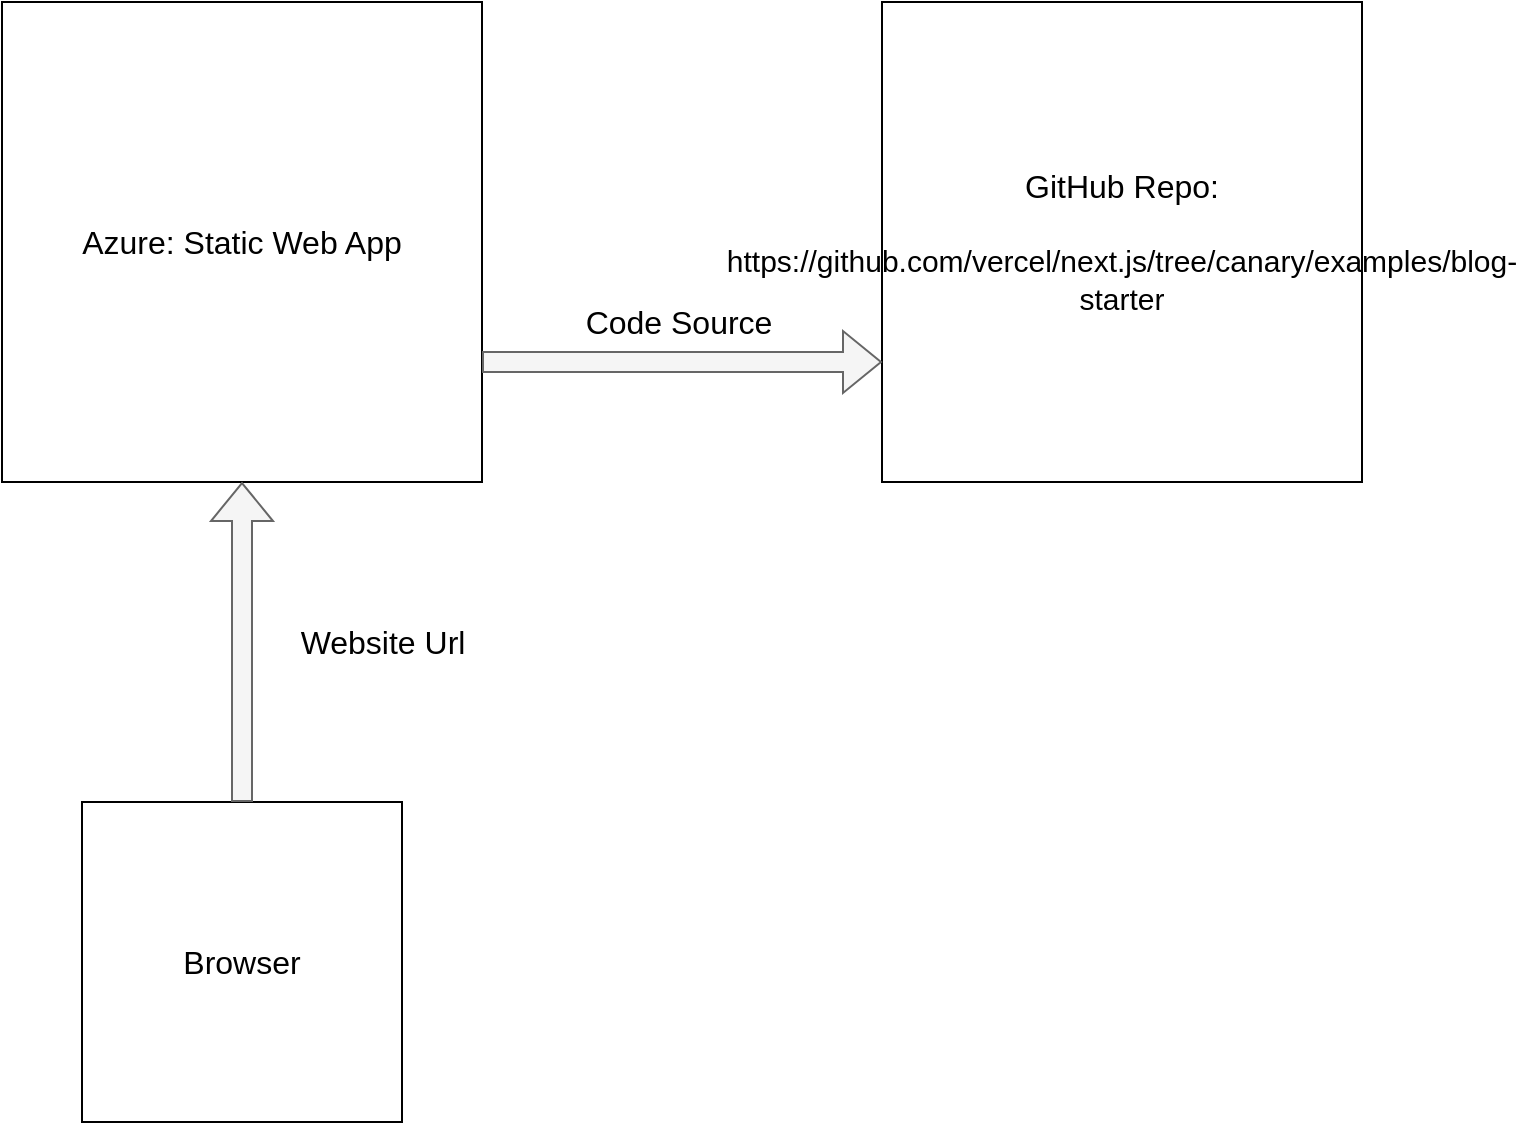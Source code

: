 <mxfile version="22.1.7" type="github">
  <diagram name="Page-1" id="rBnmELckRUywtP9ieEaV">
    <mxGraphModel dx="1242" dy="779" grid="1" gridSize="10" guides="1" tooltips="1" connect="1" arrows="1" fold="1" page="1" pageScale="1" pageWidth="850" pageHeight="1100" math="0" shadow="0">
      <root>
        <mxCell id="0" />
        <mxCell id="1" parent="0" />
        <mxCell id="fwwclfGCpDOGsLirREcR-1" value="&lt;div&gt;&lt;font style=&quot;font-size: 16px;&quot;&gt;Azure: Static Web App&lt;/font&gt;&lt;/div&gt;" style="whiteSpace=wrap;html=1;aspect=fixed;" parent="1" vertex="1">
          <mxGeometry x="80" y="80" width="240" height="240" as="geometry" />
        </mxCell>
        <mxCell id="fwwclfGCpDOGsLirREcR-2" value="&lt;div style=&quot;font-size: 16px;&quot;&gt;&lt;font style=&quot;font-size: 16px;&quot;&gt;GitHub Repo:&lt;/font&gt;&lt;/div&gt;&lt;div style=&quot;font-size: 16px;&quot;&gt;&lt;font style=&quot;font-size: 16px;&quot;&gt;&lt;br&gt;&lt;/font&gt;&lt;/div&gt;&lt;div style=&quot;font-size: 15px;&quot;&gt;&lt;font style=&quot;font-size: 15px;&quot;&gt;https://github.com/vercel/next.js/tree/canary/examples/blog-starter&lt;font style=&quot;font-size: 16px;&quot;&gt;&lt;br&gt;&lt;/font&gt;&lt;/font&gt;&lt;/div&gt;" style="whiteSpace=wrap;html=1;aspect=fixed;" parent="1" vertex="1">
          <mxGeometry x="520" y="80" width="240" height="240" as="geometry" />
        </mxCell>
        <mxCell id="fwwclfGCpDOGsLirREcR-3" value="" style="shape=flexArrow;endArrow=classic;html=1;rounded=0;entryX=0;entryY=0.75;entryDx=0;entryDy=0;exitX=1;exitY=0.75;exitDx=0;exitDy=0;fontSize=16;fillColor=#f5f5f5;strokeColor=#666666;" parent="1" source="fwwclfGCpDOGsLirREcR-1" target="fwwclfGCpDOGsLirREcR-2" edge="1">
          <mxGeometry width="50" height="50" relative="1" as="geometry">
            <mxPoint x="250" y="280" as="sourcePoint" />
            <mxPoint x="300" y="230" as="targetPoint" />
          </mxGeometry>
        </mxCell>
        <mxCell id="fwwclfGCpDOGsLirREcR-4" value="&lt;div style=&quot;font-size: 16px;&quot;&gt;Code Source&lt;/div&gt;" style="edgeLabel;html=1;align=center;verticalAlign=middle;resizable=0;points=[];" parent="fwwclfGCpDOGsLirREcR-3" vertex="1" connectable="0">
          <mxGeometry x="-0.025" y="4" relative="1" as="geometry">
            <mxPoint y="-16" as="offset" />
          </mxGeometry>
        </mxCell>
        <mxCell id="05R3qt0ysIguRO6sp1LR-1" value="&lt;font style=&quot;font-size: 16px;&quot;&gt;Browser&lt;/font&gt;" style="whiteSpace=wrap;html=1;aspect=fixed;" vertex="1" parent="1">
          <mxGeometry x="120" y="480" width="160" height="160" as="geometry" />
        </mxCell>
        <mxCell id="05R3qt0ysIguRO6sp1LR-2" value="" style="shape=flexArrow;endArrow=classic;html=1;rounded=0;entryX=0.5;entryY=1;entryDx=0;entryDy=0;exitX=0.5;exitY=0;exitDx=0;exitDy=0;fontSize=16;fillColor=#f5f5f5;strokeColor=#666666;" edge="1" parent="1" source="05R3qt0ysIguRO6sp1LR-1" target="fwwclfGCpDOGsLirREcR-1">
          <mxGeometry width="50" height="50" relative="1" as="geometry">
            <mxPoint x="100" y="400" as="sourcePoint" />
            <mxPoint x="300" y="400" as="targetPoint" />
          </mxGeometry>
        </mxCell>
        <mxCell id="05R3qt0ysIguRO6sp1LR-3" value="&lt;div&gt;&lt;font style=&quot;font-size: 16px;&quot;&gt;Website Url&lt;/font&gt;&lt;/div&gt;" style="edgeLabel;html=1;align=center;verticalAlign=middle;resizable=0;points=[];" vertex="1" connectable="0" parent="05R3qt0ysIguRO6sp1LR-2">
          <mxGeometry x="-0.025" y="4" relative="1" as="geometry">
            <mxPoint x="74" y="-2" as="offset" />
          </mxGeometry>
        </mxCell>
      </root>
    </mxGraphModel>
  </diagram>
</mxfile>
